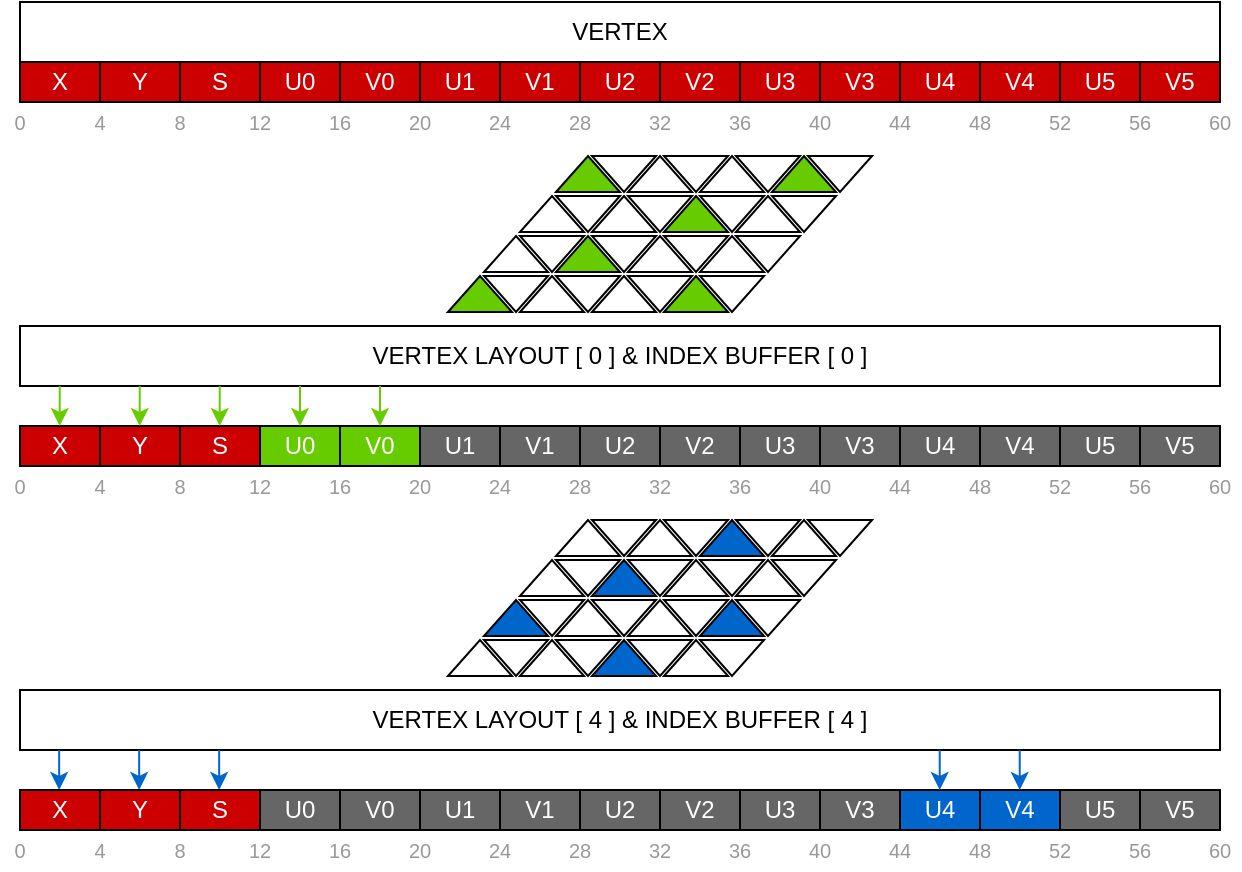 <mxfile version="13.3.5" type="device"><diagram id="CzkNU1uAGpIKaqPz-2LC" name="Page-1"><mxGraphModel dx="1086" dy="806" grid="1" gridSize="10" guides="1" tooltips="1" connect="1" arrows="1" fold="1" page="1" pageScale="1" pageWidth="850" pageHeight="1100" math="0" shadow="0"><root><mxCell id="0"/><mxCell id="1" parent="0"/><mxCell id="ZtSdgKxlub23P8rNZC8r-36" value="VERTEX LAYOUT [ 0 ]&lt;b&gt;&amp;nbsp;&lt;/b&gt;&amp;amp; INDEX BUFFER [&amp;nbsp;0 ]" style="rounded=0;whiteSpace=wrap;html=1;" parent="1" vertex="1"><mxGeometry x="40" y="230" width="600" height="30" as="geometry"/></mxCell><mxCell id="ZtSdgKxlub23P8rNZC8r-37" value="X" style="rounded=0;whiteSpace=wrap;html=1;fontColor=#FFFFFF;fillColor=#CC0000;" parent="1" vertex="1"><mxGeometry x="40" y="280" width="40" height="20" as="geometry"/></mxCell><mxCell id="ZtSdgKxlub23P8rNZC8r-38" value="Y" style="rounded=0;whiteSpace=wrap;html=1;fontColor=#FFFFFF;fillColor=#CC0000;" parent="1" vertex="1"><mxGeometry x="80" y="280" width="40" height="20" as="geometry"/></mxCell><mxCell id="ZtSdgKxlub23P8rNZC8r-39" value="U0" style="rounded=0;whiteSpace=wrap;html=1;fontColor=#FFFFFF;fillColor=#66CC00;" parent="1" vertex="1"><mxGeometry x="160" y="280" width="40" height="20" as="geometry"/></mxCell><mxCell id="ZtSdgKxlub23P8rNZC8r-40" value="V0" style="rounded=0;whiteSpace=wrap;html=1;fontColor=#FFFFFF;fillColor=#66CC00;" parent="1" vertex="1"><mxGeometry x="200" y="280" width="40" height="20" as="geometry"/></mxCell><mxCell id="ZtSdgKxlub23P8rNZC8r-42" value="U1" style="rounded=0;whiteSpace=wrap;html=1;fontColor=#FFFFFF;fillColor=#666666;" parent="1" vertex="1"><mxGeometry x="240" y="280" width="40" height="20" as="geometry"/></mxCell><mxCell id="ZtSdgKxlub23P8rNZC8r-43" value="V1" style="rounded=0;whiteSpace=wrap;html=1;fontColor=#FFFFFF;fillColor=#666666;" parent="1" vertex="1"><mxGeometry x="280" y="280" width="40" height="20" as="geometry"/></mxCell><mxCell id="ZtSdgKxlub23P8rNZC8r-50" value="V5" style="rounded=0;whiteSpace=wrap;html=1;fontColor=#FFFFFF;fillColor=#666666;" parent="1" vertex="1"><mxGeometry x="600" y="280" width="40" height="20" as="geometry"/></mxCell><mxCell id="ZtSdgKxlub23P8rNZC8r-52" value="S" style="rounded=0;whiteSpace=wrap;html=1;fontColor=#FFFFFF;fillColor=#CC0000;" parent="1" vertex="1"><mxGeometry x="120" y="280" width="40" height="20" as="geometry"/></mxCell><mxCell id="ZtSdgKxlub23P8rNZC8r-53" value="0" style="text;strokeColor=none;fillColor=none;align=center;verticalAlign=middle;rounded=0;dashed=1;fontSize=10;fontColor=#999999;labelPosition=center;verticalLabelPosition=middle;" parent="1" vertex="1"><mxGeometry x="30" y="300" width="20" height="20" as="geometry"/></mxCell><mxCell id="ZtSdgKxlub23P8rNZC8r-54" value="4" style="text;strokeColor=none;fillColor=none;align=center;verticalAlign=middle;rounded=0;dashed=1;fontSize=10;fontColor=#999999;labelPosition=center;verticalLabelPosition=middle;" parent="1" vertex="1"><mxGeometry x="70" y="300" width="20" height="20" as="geometry"/></mxCell><mxCell id="ZtSdgKxlub23P8rNZC8r-55" value="8" style="text;strokeColor=none;fillColor=none;align=center;verticalAlign=middle;rounded=0;dashed=1;fontSize=10;fontColor=#999999;labelPosition=center;verticalLabelPosition=middle;" parent="1" vertex="1"><mxGeometry x="110" y="300" width="20" height="20" as="geometry"/></mxCell><mxCell id="ZtSdgKxlub23P8rNZC8r-56" value="12" style="text;strokeColor=none;fillColor=none;align=center;verticalAlign=middle;rounded=0;dashed=1;fontSize=10;fontColor=#999999;labelPosition=center;verticalLabelPosition=middle;" parent="1" vertex="1"><mxGeometry x="150" y="300" width="20" height="20" as="geometry"/></mxCell><mxCell id="ZtSdgKxlub23P8rNZC8r-57" value="16" style="text;strokeColor=none;fillColor=none;align=center;verticalAlign=middle;rounded=0;dashed=1;fontSize=10;fontColor=#999999;labelPosition=center;verticalLabelPosition=middle;" parent="1" vertex="1"><mxGeometry x="190" y="300" width="20" height="20" as="geometry"/></mxCell><mxCell id="ZtSdgKxlub23P8rNZC8r-58" value="20" style="text;strokeColor=none;fillColor=none;align=center;verticalAlign=middle;rounded=0;dashed=1;fontSize=10;fontColor=#999999;labelPosition=center;verticalLabelPosition=middle;" parent="1" vertex="1"><mxGeometry x="230" y="300" width="20" height="20" as="geometry"/></mxCell><mxCell id="ZtSdgKxlub23P8rNZC8r-59" value="24" style="text;strokeColor=none;fillColor=none;align=center;verticalAlign=middle;rounded=0;dashed=1;fontSize=10;fontColor=#999999;labelPosition=center;verticalLabelPosition=middle;" parent="1" vertex="1"><mxGeometry x="270" y="300" width="20" height="20" as="geometry"/></mxCell><mxCell id="ZtSdgKxlub23P8rNZC8r-60" value="28" style="text;strokeColor=none;fillColor=none;align=center;verticalAlign=middle;rounded=0;dashed=1;fontSize=10;fontColor=#999999;labelPosition=center;verticalLabelPosition=middle;" parent="1" vertex="1"><mxGeometry x="310" y="300" width="20" height="20" as="geometry"/></mxCell><mxCell id="ZtSdgKxlub23P8rNZC8r-61" value="32" style="text;strokeColor=none;fillColor=none;align=center;verticalAlign=middle;rounded=0;dashed=1;fontSize=10;fontColor=#999999;labelPosition=center;verticalLabelPosition=middle;" parent="1" vertex="1"><mxGeometry x="350" y="300" width="20" height="20" as="geometry"/></mxCell><mxCell id="ZtSdgKxlub23P8rNZC8r-62" value="36" style="text;strokeColor=none;fillColor=none;align=center;verticalAlign=middle;rounded=0;dashed=1;fontSize=10;fontColor=#999999;labelPosition=center;verticalLabelPosition=middle;" parent="1" vertex="1"><mxGeometry x="390" y="300" width="20" height="20" as="geometry"/></mxCell><mxCell id="ZtSdgKxlub23P8rNZC8r-63" value="40" style="text;strokeColor=none;fillColor=none;align=center;verticalAlign=middle;rounded=0;dashed=1;fontSize=10;fontColor=#999999;labelPosition=center;verticalLabelPosition=middle;" parent="1" vertex="1"><mxGeometry x="430" y="300" width="20" height="20" as="geometry"/></mxCell><mxCell id="ZtSdgKxlub23P8rNZC8r-64" value="44" style="text;strokeColor=none;fillColor=none;align=center;verticalAlign=middle;rounded=0;dashed=1;fontSize=10;fontColor=#999999;labelPosition=center;verticalLabelPosition=middle;" parent="1" vertex="1"><mxGeometry x="470" y="300" width="20" height="20" as="geometry"/></mxCell><mxCell id="ZtSdgKxlub23P8rNZC8r-65" value="48" style="text;strokeColor=none;fillColor=none;align=center;verticalAlign=middle;rounded=0;dashed=1;fontSize=10;fontColor=#999999;labelPosition=center;verticalLabelPosition=middle;" parent="1" vertex="1"><mxGeometry x="510" y="300" width="20" height="20" as="geometry"/></mxCell><mxCell id="ZtSdgKxlub23P8rNZC8r-66" value="52" style="text;strokeColor=none;fillColor=none;align=center;verticalAlign=middle;rounded=0;dashed=1;fontSize=10;fontColor=#999999;labelPosition=center;verticalLabelPosition=middle;" parent="1" vertex="1"><mxGeometry x="550" y="300" width="20" height="20" as="geometry"/></mxCell><mxCell id="ZtSdgKxlub23P8rNZC8r-69" value="56" style="text;strokeColor=none;fillColor=none;align=center;verticalAlign=middle;rounded=0;dashed=1;fontSize=10;fontColor=#999999;labelPosition=center;verticalLabelPosition=middle;" parent="1" vertex="1"><mxGeometry x="590" y="300" width="20" height="20" as="geometry"/></mxCell><mxCell id="ZtSdgKxlub23P8rNZC8r-70" value="60" style="text;strokeColor=none;fillColor=none;align=center;verticalAlign=middle;rounded=0;dashed=1;fontSize=10;fontColor=#999999;labelPosition=center;verticalLabelPosition=middle;" parent="1" vertex="1"><mxGeometry x="630" y="300" width="20" height="20" as="geometry"/></mxCell><mxCell id="ZtSdgKxlub23P8rNZC8r-169" value="U2" style="rounded=0;whiteSpace=wrap;html=1;fontColor=#FFFFFF;fillColor=#666666;" parent="1" vertex="1"><mxGeometry x="320" y="280" width="40" height="20" as="geometry"/></mxCell><mxCell id="ZtSdgKxlub23P8rNZC8r-170" value="V2" style="rounded=0;whiteSpace=wrap;html=1;fontColor=#FFFFFF;fillColor=#666666;" parent="1" vertex="1"><mxGeometry x="360" y="280" width="40" height="20" as="geometry"/></mxCell><mxCell id="ZtSdgKxlub23P8rNZC8r-171" value="U3" style="rounded=0;whiteSpace=wrap;html=1;fontColor=#FFFFFF;fillColor=#666666;" parent="1" vertex="1"><mxGeometry x="400" y="280" width="40" height="20" as="geometry"/></mxCell><mxCell id="ZtSdgKxlub23P8rNZC8r-172" value="U4" style="rounded=0;whiteSpace=wrap;html=1;fontColor=#FFFFFF;fillColor=#666666;" parent="1" vertex="1"><mxGeometry x="480" y="280" width="40" height="20" as="geometry"/></mxCell><mxCell id="ZtSdgKxlub23P8rNZC8r-173" value="V3" style="rounded=0;whiteSpace=wrap;html=1;fontColor=#FFFFFF;fillColor=#666666;" parent="1" vertex="1"><mxGeometry x="440" y="280" width="40" height="20" as="geometry"/></mxCell><mxCell id="ZtSdgKxlub23P8rNZC8r-176" value="U5" style="rounded=0;whiteSpace=wrap;html=1;fontColor=#FFFFFF;fillColor=#666666;" parent="1" vertex="1"><mxGeometry x="560" y="280" width="40" height="20" as="geometry"/></mxCell><mxCell id="ZtSdgKxlub23P8rNZC8r-177" value="V4" style="rounded=0;whiteSpace=wrap;html=1;fontColor=#FFFFFF;fillColor=#666666;" parent="1" vertex="1"><mxGeometry x="520" y="280" width="40" height="20" as="geometry"/></mxCell><mxCell id="HEAGL2cWIY3kP6Gzd7zl-2" value="VERTEX LAYOUT [ 4 ] &amp;amp; INDEX BUFFER [ 4 ]" style="rounded=0;whiteSpace=wrap;html=1;" parent="1" vertex="1"><mxGeometry x="40" y="412" width="600" height="30" as="geometry"/></mxCell><mxCell id="HEAGL2cWIY3kP6Gzd7zl-3" value="X" style="rounded=0;whiteSpace=wrap;html=1;fontColor=#FFFFFF;fillColor=#CC0000;" parent="1" vertex="1"><mxGeometry x="40" y="462" width="40" height="20" as="geometry"/></mxCell><mxCell id="HEAGL2cWIY3kP6Gzd7zl-4" value="Y" style="rounded=0;whiteSpace=wrap;html=1;fontColor=#FFFFFF;fillColor=#CC0000;" parent="1" vertex="1"><mxGeometry x="80" y="462" width="40" height="20" as="geometry"/></mxCell><mxCell id="HEAGL2cWIY3kP6Gzd7zl-5" value="U0" style="rounded=0;whiteSpace=wrap;html=1;fontColor=#FFFFFF;fillColor=#666666;" parent="1" vertex="1"><mxGeometry x="160" y="462" width="40" height="20" as="geometry"/></mxCell><mxCell id="HEAGL2cWIY3kP6Gzd7zl-6" value="V0" style="rounded=0;whiteSpace=wrap;html=1;fontColor=#FFFFFF;fillColor=#666666;" parent="1" vertex="1"><mxGeometry x="200" y="462" width="40" height="20" as="geometry"/></mxCell><mxCell id="HEAGL2cWIY3kP6Gzd7zl-7" value="U1" style="rounded=0;whiteSpace=wrap;html=1;fontColor=#FFFFFF;fillColor=#666666;" parent="1" vertex="1"><mxGeometry x="240" y="462" width="40" height="20" as="geometry"/></mxCell><mxCell id="HEAGL2cWIY3kP6Gzd7zl-8" value="V1" style="rounded=0;whiteSpace=wrap;html=1;fontColor=#FFFFFF;fillColor=#666666;" parent="1" vertex="1"><mxGeometry x="280" y="462" width="40" height="20" as="geometry"/></mxCell><mxCell id="HEAGL2cWIY3kP6Gzd7zl-9" value="V5" style="rounded=0;whiteSpace=wrap;html=1;fontColor=#FFFFFF;fillColor=#666666;" parent="1" vertex="1"><mxGeometry x="600" y="462" width="40" height="20" as="geometry"/></mxCell><mxCell id="HEAGL2cWIY3kP6Gzd7zl-10" value="S" style="rounded=0;whiteSpace=wrap;html=1;fontColor=#FFFFFF;fillColor=#CC0000;" parent="1" vertex="1"><mxGeometry x="120" y="462" width="40" height="20" as="geometry"/></mxCell><mxCell id="HEAGL2cWIY3kP6Gzd7zl-11" value="0" style="text;strokeColor=none;fillColor=none;align=center;verticalAlign=middle;rounded=0;dashed=1;fontSize=10;fontColor=#999999;labelPosition=center;verticalLabelPosition=middle;" parent="1" vertex="1"><mxGeometry x="30" y="482" width="20" height="20" as="geometry"/></mxCell><mxCell id="HEAGL2cWIY3kP6Gzd7zl-12" value="4" style="text;strokeColor=none;fillColor=none;align=center;verticalAlign=middle;rounded=0;dashed=1;fontSize=10;fontColor=#999999;labelPosition=center;verticalLabelPosition=middle;" parent="1" vertex="1"><mxGeometry x="70" y="482" width="20" height="20" as="geometry"/></mxCell><mxCell id="HEAGL2cWIY3kP6Gzd7zl-13" value="8" style="text;strokeColor=none;fillColor=none;align=center;verticalAlign=middle;rounded=0;dashed=1;fontSize=10;fontColor=#999999;labelPosition=center;verticalLabelPosition=middle;" parent="1" vertex="1"><mxGeometry x="110" y="482" width="20" height="20" as="geometry"/></mxCell><mxCell id="HEAGL2cWIY3kP6Gzd7zl-14" value="12" style="text;strokeColor=none;fillColor=none;align=center;verticalAlign=middle;rounded=0;dashed=1;fontSize=10;fontColor=#999999;labelPosition=center;verticalLabelPosition=middle;" parent="1" vertex="1"><mxGeometry x="150" y="482" width="20" height="20" as="geometry"/></mxCell><mxCell id="HEAGL2cWIY3kP6Gzd7zl-15" value="16" style="text;strokeColor=none;fillColor=none;align=center;verticalAlign=middle;rounded=0;dashed=1;fontSize=10;fontColor=#999999;labelPosition=center;verticalLabelPosition=middle;" parent="1" vertex="1"><mxGeometry x="190" y="482" width="20" height="20" as="geometry"/></mxCell><mxCell id="HEAGL2cWIY3kP6Gzd7zl-16" value="20" style="text;strokeColor=none;fillColor=none;align=center;verticalAlign=middle;rounded=0;dashed=1;fontSize=10;fontColor=#999999;labelPosition=center;verticalLabelPosition=middle;" parent="1" vertex="1"><mxGeometry x="230" y="482" width="20" height="20" as="geometry"/></mxCell><mxCell id="HEAGL2cWIY3kP6Gzd7zl-17" value="24" style="text;strokeColor=none;fillColor=none;align=center;verticalAlign=middle;rounded=0;dashed=1;fontSize=10;fontColor=#999999;labelPosition=center;verticalLabelPosition=middle;" parent="1" vertex="1"><mxGeometry x="270" y="482" width="20" height="20" as="geometry"/></mxCell><mxCell id="HEAGL2cWIY3kP6Gzd7zl-18" value="28" style="text;strokeColor=none;fillColor=none;align=center;verticalAlign=middle;rounded=0;dashed=1;fontSize=10;fontColor=#999999;labelPosition=center;verticalLabelPosition=middle;" parent="1" vertex="1"><mxGeometry x="310" y="482" width="20" height="20" as="geometry"/></mxCell><mxCell id="HEAGL2cWIY3kP6Gzd7zl-19" value="32" style="text;strokeColor=none;fillColor=none;align=center;verticalAlign=middle;rounded=0;dashed=1;fontSize=10;fontColor=#999999;labelPosition=center;verticalLabelPosition=middle;" parent="1" vertex="1"><mxGeometry x="350" y="482" width="20" height="20" as="geometry"/></mxCell><mxCell id="HEAGL2cWIY3kP6Gzd7zl-20" value="36" style="text;strokeColor=none;fillColor=none;align=center;verticalAlign=middle;rounded=0;dashed=1;fontSize=10;fontColor=#999999;labelPosition=center;verticalLabelPosition=middle;" parent="1" vertex="1"><mxGeometry x="390" y="482" width="20" height="20" as="geometry"/></mxCell><mxCell id="HEAGL2cWIY3kP6Gzd7zl-21" value="40" style="text;strokeColor=none;fillColor=none;align=center;verticalAlign=middle;rounded=0;dashed=1;fontSize=10;fontColor=#999999;labelPosition=center;verticalLabelPosition=middle;" parent="1" vertex="1"><mxGeometry x="430" y="482" width="20" height="20" as="geometry"/></mxCell><mxCell id="HEAGL2cWIY3kP6Gzd7zl-22" value="44" style="text;strokeColor=none;fillColor=none;align=center;verticalAlign=middle;rounded=0;dashed=1;fontSize=10;fontColor=#999999;labelPosition=center;verticalLabelPosition=middle;" parent="1" vertex="1"><mxGeometry x="470" y="482" width="20" height="20" as="geometry"/></mxCell><mxCell id="HEAGL2cWIY3kP6Gzd7zl-23" value="48" style="text;strokeColor=none;fillColor=none;align=center;verticalAlign=middle;rounded=0;dashed=1;fontSize=10;fontColor=#999999;labelPosition=center;verticalLabelPosition=middle;" parent="1" vertex="1"><mxGeometry x="510" y="482" width="20" height="20" as="geometry"/></mxCell><mxCell id="HEAGL2cWIY3kP6Gzd7zl-24" value="52" style="text;strokeColor=none;fillColor=none;align=center;verticalAlign=middle;rounded=0;dashed=1;fontSize=10;fontColor=#999999;labelPosition=center;verticalLabelPosition=middle;" parent="1" vertex="1"><mxGeometry x="550" y="482" width="20" height="20" as="geometry"/></mxCell><mxCell id="HEAGL2cWIY3kP6Gzd7zl-25" value="56" style="text;strokeColor=none;fillColor=none;align=center;verticalAlign=middle;rounded=0;dashed=1;fontSize=10;fontColor=#999999;labelPosition=center;verticalLabelPosition=middle;" parent="1" vertex="1"><mxGeometry x="590" y="482" width="20" height="20" as="geometry"/></mxCell><mxCell id="HEAGL2cWIY3kP6Gzd7zl-26" value="60" style="text;strokeColor=none;fillColor=none;align=center;verticalAlign=middle;rounded=0;dashed=1;fontSize=10;fontColor=#999999;labelPosition=center;verticalLabelPosition=middle;" parent="1" vertex="1"><mxGeometry x="630" y="482" width="20" height="20" as="geometry"/></mxCell><mxCell id="HEAGL2cWIY3kP6Gzd7zl-27" value="U2" style="rounded=0;whiteSpace=wrap;html=1;fontColor=#FFFFFF;fillColor=#666666;" parent="1" vertex="1"><mxGeometry x="320" y="462" width="40" height="20" as="geometry"/></mxCell><mxCell id="HEAGL2cWIY3kP6Gzd7zl-28" value="V2" style="rounded=0;whiteSpace=wrap;html=1;fontColor=#FFFFFF;fillColor=#666666;" parent="1" vertex="1"><mxGeometry x="360" y="462" width="40" height="20" as="geometry"/></mxCell><mxCell id="HEAGL2cWIY3kP6Gzd7zl-29" value="U3" style="rounded=0;whiteSpace=wrap;html=1;fontColor=#FFFFFF;fillColor=#666666;" parent="1" vertex="1"><mxGeometry x="400" y="462" width="40" height="20" as="geometry"/></mxCell><mxCell id="HEAGL2cWIY3kP6Gzd7zl-30" value="U4" style="rounded=0;whiteSpace=wrap;html=1;fontColor=#FFFFFF;fillColor=#0066CC;" parent="1" vertex="1"><mxGeometry x="480" y="462" width="40" height="20" as="geometry"/></mxCell><mxCell id="HEAGL2cWIY3kP6Gzd7zl-31" value="V3" style="rounded=0;whiteSpace=wrap;html=1;fontColor=#FFFFFF;fillColor=#666666;" parent="1" vertex="1"><mxGeometry x="440" y="462" width="40" height="20" as="geometry"/></mxCell><mxCell id="HEAGL2cWIY3kP6Gzd7zl-32" value="U5" style="rounded=0;whiteSpace=wrap;html=1;fontColor=#FFFFFF;fillColor=#666666;" parent="1" vertex="1"><mxGeometry x="560" y="462" width="40" height="20" as="geometry"/></mxCell><mxCell id="HEAGL2cWIY3kP6Gzd7zl-33" value="V4" style="rounded=0;whiteSpace=wrap;html=1;fontColor=#FFFFFF;fillColor=#0066CC;" parent="1" vertex="1"><mxGeometry x="520" y="462" width="40" height="20" as="geometry"/></mxCell><mxCell id="HEAGL2cWIY3kP6Gzd7zl-35" value="VERTEX" style="rounded=0;whiteSpace=wrap;html=1;" parent="1" vertex="1"><mxGeometry x="40" y="68" width="600" height="30" as="geometry"/></mxCell><mxCell id="HEAGL2cWIY3kP6Gzd7zl-36" value="X" style="rounded=0;whiteSpace=wrap;html=1;fontColor=#FFFFFF;fillColor=#CC0000;" parent="1" vertex="1"><mxGeometry x="40" y="98" width="40" height="20" as="geometry"/></mxCell><mxCell id="HEAGL2cWIY3kP6Gzd7zl-37" value="Y" style="rounded=0;whiteSpace=wrap;html=1;fontColor=#FFFFFF;fillColor=#CC0000;" parent="1" vertex="1"><mxGeometry x="80" y="98" width="40" height="20" as="geometry"/></mxCell><mxCell id="HEAGL2cWIY3kP6Gzd7zl-38" value="U0" style="rounded=0;whiteSpace=wrap;html=1;fontColor=#FFFFFF;fillColor=#CC0000;" parent="1" vertex="1"><mxGeometry x="160" y="98" width="40" height="20" as="geometry"/></mxCell><mxCell id="HEAGL2cWIY3kP6Gzd7zl-39" value="V0" style="rounded=0;whiteSpace=wrap;html=1;fontColor=#FFFFFF;fillColor=#CC0000;" parent="1" vertex="1"><mxGeometry x="200" y="98" width="40" height="20" as="geometry"/></mxCell><mxCell id="HEAGL2cWIY3kP6Gzd7zl-40" value="U1" style="rounded=0;whiteSpace=wrap;html=1;fontColor=#FFFFFF;fillColor=#CC0000;" parent="1" vertex="1"><mxGeometry x="240" y="98" width="40" height="20" as="geometry"/></mxCell><mxCell id="HEAGL2cWIY3kP6Gzd7zl-41" value="V1" style="rounded=0;whiteSpace=wrap;html=1;fontColor=#FFFFFF;fillColor=#CC0000;" parent="1" vertex="1"><mxGeometry x="280" y="98" width="40" height="20" as="geometry"/></mxCell><mxCell id="HEAGL2cWIY3kP6Gzd7zl-42" value="V5" style="rounded=0;whiteSpace=wrap;html=1;fontColor=#FFFFFF;fillColor=#CC0000;" parent="1" vertex="1"><mxGeometry x="600" y="98" width="40" height="20" as="geometry"/></mxCell><mxCell id="HEAGL2cWIY3kP6Gzd7zl-43" value="S" style="rounded=0;whiteSpace=wrap;html=1;fontColor=#FFFFFF;fillColor=#CC0000;" parent="1" vertex="1"><mxGeometry x="120" y="98" width="40" height="20" as="geometry"/></mxCell><mxCell id="HEAGL2cWIY3kP6Gzd7zl-44" value="0" style="text;strokeColor=none;fillColor=none;align=center;verticalAlign=middle;rounded=0;dashed=1;fontSize=10;fontColor=#999999;labelPosition=center;verticalLabelPosition=middle;" parent="1" vertex="1"><mxGeometry x="30" y="118" width="20" height="20" as="geometry"/></mxCell><mxCell id="HEAGL2cWIY3kP6Gzd7zl-45" value="4" style="text;strokeColor=none;fillColor=none;align=center;verticalAlign=middle;rounded=0;dashed=1;fontSize=10;fontColor=#999999;labelPosition=center;verticalLabelPosition=middle;" parent="1" vertex="1"><mxGeometry x="70" y="118" width="20" height="20" as="geometry"/></mxCell><mxCell id="HEAGL2cWIY3kP6Gzd7zl-46" value="8" style="text;strokeColor=none;fillColor=none;align=center;verticalAlign=middle;rounded=0;dashed=1;fontSize=10;fontColor=#999999;labelPosition=center;verticalLabelPosition=middle;" parent="1" vertex="1"><mxGeometry x="110" y="118" width="20" height="20" as="geometry"/></mxCell><mxCell id="HEAGL2cWIY3kP6Gzd7zl-47" value="12" style="text;strokeColor=none;fillColor=none;align=center;verticalAlign=middle;rounded=0;dashed=1;fontSize=10;fontColor=#999999;labelPosition=center;verticalLabelPosition=middle;" parent="1" vertex="1"><mxGeometry x="150" y="118" width="20" height="20" as="geometry"/></mxCell><mxCell id="HEAGL2cWIY3kP6Gzd7zl-48" value="16" style="text;strokeColor=none;fillColor=none;align=center;verticalAlign=middle;rounded=0;dashed=1;fontSize=10;fontColor=#999999;labelPosition=center;verticalLabelPosition=middle;" parent="1" vertex="1"><mxGeometry x="190" y="118" width="20" height="20" as="geometry"/></mxCell><mxCell id="HEAGL2cWIY3kP6Gzd7zl-49" value="20" style="text;strokeColor=none;fillColor=none;align=center;verticalAlign=middle;rounded=0;dashed=1;fontSize=10;fontColor=#999999;labelPosition=center;verticalLabelPosition=middle;" parent="1" vertex="1"><mxGeometry x="230" y="118" width="20" height="20" as="geometry"/></mxCell><mxCell id="HEAGL2cWIY3kP6Gzd7zl-50" value="24" style="text;strokeColor=none;fillColor=none;align=center;verticalAlign=middle;rounded=0;dashed=1;fontSize=10;fontColor=#999999;labelPosition=center;verticalLabelPosition=middle;" parent="1" vertex="1"><mxGeometry x="270" y="118" width="20" height="20" as="geometry"/></mxCell><mxCell id="HEAGL2cWIY3kP6Gzd7zl-51" value="28" style="text;strokeColor=none;fillColor=none;align=center;verticalAlign=middle;rounded=0;dashed=1;fontSize=10;fontColor=#999999;labelPosition=center;verticalLabelPosition=middle;" parent="1" vertex="1"><mxGeometry x="310" y="118" width="20" height="20" as="geometry"/></mxCell><mxCell id="HEAGL2cWIY3kP6Gzd7zl-52" value="32" style="text;strokeColor=none;fillColor=none;align=center;verticalAlign=middle;rounded=0;dashed=1;fontSize=10;fontColor=#999999;labelPosition=center;verticalLabelPosition=middle;" parent="1" vertex="1"><mxGeometry x="350" y="118" width="20" height="20" as="geometry"/></mxCell><mxCell id="HEAGL2cWIY3kP6Gzd7zl-53" value="36" style="text;strokeColor=none;fillColor=none;align=center;verticalAlign=middle;rounded=0;dashed=1;fontSize=10;fontColor=#999999;labelPosition=center;verticalLabelPosition=middle;" parent="1" vertex="1"><mxGeometry x="390" y="118" width="20" height="20" as="geometry"/></mxCell><mxCell id="HEAGL2cWIY3kP6Gzd7zl-54" value="40" style="text;strokeColor=none;fillColor=none;align=center;verticalAlign=middle;rounded=0;dashed=1;fontSize=10;fontColor=#999999;labelPosition=center;verticalLabelPosition=middle;" parent="1" vertex="1"><mxGeometry x="430" y="118" width="20" height="20" as="geometry"/></mxCell><mxCell id="HEAGL2cWIY3kP6Gzd7zl-55" value="44" style="text;strokeColor=none;fillColor=none;align=center;verticalAlign=middle;rounded=0;dashed=1;fontSize=10;fontColor=#999999;labelPosition=center;verticalLabelPosition=middle;" parent="1" vertex="1"><mxGeometry x="470" y="118" width="20" height="20" as="geometry"/></mxCell><mxCell id="HEAGL2cWIY3kP6Gzd7zl-56" value="48" style="text;strokeColor=none;fillColor=none;align=center;verticalAlign=middle;rounded=0;dashed=1;fontSize=10;fontColor=#999999;labelPosition=center;verticalLabelPosition=middle;" parent="1" vertex="1"><mxGeometry x="510" y="118" width="20" height="20" as="geometry"/></mxCell><mxCell id="HEAGL2cWIY3kP6Gzd7zl-57" value="52" style="text;strokeColor=none;fillColor=none;align=center;verticalAlign=middle;rounded=0;dashed=1;fontSize=10;fontColor=#999999;labelPosition=center;verticalLabelPosition=middle;" parent="1" vertex="1"><mxGeometry x="550" y="118" width="20" height="20" as="geometry"/></mxCell><mxCell id="HEAGL2cWIY3kP6Gzd7zl-58" value="56" style="text;strokeColor=none;fillColor=none;align=center;verticalAlign=middle;rounded=0;dashed=1;fontSize=10;fontColor=#999999;labelPosition=center;verticalLabelPosition=middle;" parent="1" vertex="1"><mxGeometry x="590" y="118" width="20" height="20" as="geometry"/></mxCell><mxCell id="HEAGL2cWIY3kP6Gzd7zl-59" value="60" style="text;strokeColor=none;fillColor=none;align=center;verticalAlign=middle;rounded=0;dashed=1;fontSize=10;fontColor=#999999;labelPosition=center;verticalLabelPosition=middle;" parent="1" vertex="1"><mxGeometry x="630" y="118" width="20" height="20" as="geometry"/></mxCell><mxCell id="HEAGL2cWIY3kP6Gzd7zl-60" value="U2" style="rounded=0;whiteSpace=wrap;html=1;fontColor=#FFFFFF;fillColor=#CC0000;" parent="1" vertex="1"><mxGeometry x="320" y="98" width="40" height="20" as="geometry"/></mxCell><mxCell id="HEAGL2cWIY3kP6Gzd7zl-61" value="V2" style="rounded=0;whiteSpace=wrap;html=1;fontColor=#FFFFFF;fillColor=#CC0000;" parent="1" vertex="1"><mxGeometry x="360" y="98" width="40" height="20" as="geometry"/></mxCell><mxCell id="HEAGL2cWIY3kP6Gzd7zl-62" value="U3" style="rounded=0;whiteSpace=wrap;html=1;fontColor=#FFFFFF;fillColor=#CC0000;" parent="1" vertex="1"><mxGeometry x="400" y="98" width="40" height="20" as="geometry"/></mxCell><mxCell id="HEAGL2cWIY3kP6Gzd7zl-63" value="U4" style="rounded=0;whiteSpace=wrap;html=1;fontColor=#FFFFFF;fillColor=#CC0000;" parent="1" vertex="1"><mxGeometry x="480" y="98" width="40" height="20" as="geometry"/></mxCell><mxCell id="HEAGL2cWIY3kP6Gzd7zl-64" value="V3" style="rounded=0;whiteSpace=wrap;html=1;fontColor=#FFFFFF;fillColor=#CC0000;" parent="1" vertex="1"><mxGeometry x="440" y="98" width="40" height="20" as="geometry"/></mxCell><mxCell id="HEAGL2cWIY3kP6Gzd7zl-65" value="U5" style="rounded=0;whiteSpace=wrap;html=1;fontColor=#FFFFFF;fillColor=#CC0000;" parent="1" vertex="1"><mxGeometry x="560" y="98" width="40" height="20" as="geometry"/></mxCell><mxCell id="HEAGL2cWIY3kP6Gzd7zl-66" value="V4" style="rounded=0;whiteSpace=wrap;html=1;fontColor=#FFFFFF;fillColor=#CC0000;" parent="1" vertex="1"><mxGeometry x="520" y="98" width="40" height="20" as="geometry"/></mxCell><mxCell id="HEAGL2cWIY3kP6Gzd7zl-68" value="" style="endArrow=classic;html=1;strokeColor=#66CC00;" parent="1" edge="1"><mxGeometry width="50" height="50" relative="1" as="geometry"><mxPoint x="59.86" y="260" as="sourcePoint"/><mxPoint x="59.86" y="280" as="targetPoint"/></mxGeometry></mxCell><mxCell id="HEAGL2cWIY3kP6Gzd7zl-69" value="" style="endArrow=classic;html=1;strokeColor=#66CC00;" parent="1" edge="1"><mxGeometry width="50" height="50" relative="1" as="geometry"><mxPoint x="99.86" y="260" as="sourcePoint"/><mxPoint x="99.86" y="280" as="targetPoint"/></mxGeometry></mxCell><mxCell id="HEAGL2cWIY3kP6Gzd7zl-70" value="" style="endArrow=classic;html=1;strokeColor=#66CC00;" parent="1" edge="1"><mxGeometry width="50" height="50" relative="1" as="geometry"><mxPoint x="139.86" y="260" as="sourcePoint"/><mxPoint x="139.86" y="280" as="targetPoint"/></mxGeometry></mxCell><mxCell id="HEAGL2cWIY3kP6Gzd7zl-71" value="" style="endArrow=classic;html=1;strokeColor=#66CC00;" parent="1" edge="1"><mxGeometry width="50" height="50" relative="1" as="geometry"><mxPoint x="180" y="260" as="sourcePoint"/><mxPoint x="180" y="280" as="targetPoint"/></mxGeometry></mxCell><mxCell id="HEAGL2cWIY3kP6Gzd7zl-72" value="" style="endArrow=classic;html=1;strokeColor=#66CC00;" parent="1" edge="1"><mxGeometry width="50" height="50" relative="1" as="geometry"><mxPoint x="220" y="260" as="sourcePoint"/><mxPoint x="220" y="280" as="targetPoint"/></mxGeometry></mxCell><mxCell id="HEAGL2cWIY3kP6Gzd7zl-75" value="" style="endArrow=classic;html=1;strokeColor=#0066CC;" parent="1" edge="1"><mxGeometry width="50" height="50" relative="1" as="geometry"><mxPoint x="59.58" y="442" as="sourcePoint"/><mxPoint x="59.58" y="462" as="targetPoint"/></mxGeometry></mxCell><mxCell id="HEAGL2cWIY3kP6Gzd7zl-76" value="" style="endArrow=classic;html=1;strokeColor=#0066CC;" parent="1" edge="1"><mxGeometry width="50" height="50" relative="1" as="geometry"><mxPoint x="99.58" y="442" as="sourcePoint"/><mxPoint x="99.58" y="462" as="targetPoint"/></mxGeometry></mxCell><mxCell id="HEAGL2cWIY3kP6Gzd7zl-77" value="" style="endArrow=classic;html=1;strokeColor=#0066CC;" parent="1" edge="1"><mxGeometry width="50" height="50" relative="1" as="geometry"><mxPoint x="139.58" y="442" as="sourcePoint"/><mxPoint x="139.58" y="462" as="targetPoint"/></mxGeometry></mxCell><mxCell id="HEAGL2cWIY3kP6Gzd7zl-78" value="" style="endArrow=classic;html=1;strokeColor=#0066CC;" parent="1" edge="1"><mxGeometry width="50" height="50" relative="1" as="geometry"><mxPoint x="499.86" y="442" as="sourcePoint"/><mxPoint x="499.86" y="462" as="targetPoint"/></mxGeometry></mxCell><mxCell id="HEAGL2cWIY3kP6Gzd7zl-79" value="" style="endArrow=classic;html=1;strokeColor=#0066CC;" parent="1" edge="1"><mxGeometry width="50" height="50" relative="1" as="geometry"><mxPoint x="539.86" y="442" as="sourcePoint"/><mxPoint x="539.86" y="462" as="targetPoint"/></mxGeometry></mxCell><mxCell id="HEAGL2cWIY3kP6Gzd7zl-80" value="" style="triangle;whiteSpace=wrap;html=1;rotation=-90;fillColor=#66CC00;" parent="1" vertex="1"><mxGeometry x="261" y="198" width="18" height="32" as="geometry"/></mxCell><mxCell id="HEAGL2cWIY3kP6Gzd7zl-81" value="" style="triangle;whiteSpace=wrap;html=1;rotation=90;" parent="1" vertex="1"><mxGeometry x="279" y="198" width="18" height="32" as="geometry"/></mxCell><mxCell id="HEAGL2cWIY3kP6Gzd7zl-82" value="" style="triangle;whiteSpace=wrap;html=1;rotation=-90;" parent="1" vertex="1"><mxGeometry x="297" y="198" width="18" height="32" as="geometry"/></mxCell><mxCell id="HEAGL2cWIY3kP6Gzd7zl-83" value="" style="triangle;whiteSpace=wrap;html=1;rotation=90;" parent="1" vertex="1"><mxGeometry x="315" y="198" width="18" height="32" as="geometry"/></mxCell><mxCell id="HEAGL2cWIY3kP6Gzd7zl-84" value="" style="triangle;whiteSpace=wrap;html=1;rotation=-90;" parent="1" vertex="1"><mxGeometry x="333" y="198" width="18" height="32" as="geometry"/></mxCell><mxCell id="HEAGL2cWIY3kP6Gzd7zl-85" value="" style="triangle;whiteSpace=wrap;html=1;rotation=90;" parent="1" vertex="1"><mxGeometry x="351" y="198" width="18" height="32" as="geometry"/></mxCell><mxCell id="HEAGL2cWIY3kP6Gzd7zl-98" value="" style="triangle;whiteSpace=wrap;html=1;rotation=-90;fillColor=#66CC00;" parent="1" vertex="1"><mxGeometry x="369" y="198" width="18" height="32" as="geometry"/></mxCell><mxCell id="HEAGL2cWIY3kP6Gzd7zl-99" value="" style="triangle;whiteSpace=wrap;html=1;rotation=90;" parent="1" vertex="1"><mxGeometry x="387" y="198" width="18" height="32" as="geometry"/></mxCell><mxCell id="HEAGL2cWIY3kP6Gzd7zl-104" value="" style="triangle;whiteSpace=wrap;html=1;rotation=-90;" parent="1" vertex="1"><mxGeometry x="279" y="178" width="18" height="32" as="geometry"/></mxCell><mxCell id="HEAGL2cWIY3kP6Gzd7zl-105" value="" style="triangle;whiteSpace=wrap;html=1;rotation=90;" parent="1" vertex="1"><mxGeometry x="297" y="178" width="18" height="32" as="geometry"/></mxCell><mxCell id="HEAGL2cWIY3kP6Gzd7zl-106" value="" style="triangle;whiteSpace=wrap;html=1;rotation=-90;fillColor=#66CC00;" parent="1" vertex="1"><mxGeometry x="315" y="178" width="18" height="32" as="geometry"/></mxCell><mxCell id="HEAGL2cWIY3kP6Gzd7zl-107" value="" style="triangle;whiteSpace=wrap;html=1;rotation=90;" parent="1" vertex="1"><mxGeometry x="333" y="178" width="18" height="32" as="geometry"/></mxCell><mxCell id="HEAGL2cWIY3kP6Gzd7zl-108" value="" style="triangle;whiteSpace=wrap;html=1;rotation=-90;" parent="1" vertex="1"><mxGeometry x="351" y="178" width="18" height="32" as="geometry"/></mxCell><mxCell id="HEAGL2cWIY3kP6Gzd7zl-109" value="" style="triangle;whiteSpace=wrap;html=1;rotation=90;" parent="1" vertex="1"><mxGeometry x="369" y="178" width="18" height="32" as="geometry"/></mxCell><mxCell id="HEAGL2cWIY3kP6Gzd7zl-110" value="" style="triangle;whiteSpace=wrap;html=1;rotation=-90;" parent="1" vertex="1"><mxGeometry x="387" y="178" width="18" height="32" as="geometry"/></mxCell><mxCell id="HEAGL2cWIY3kP6Gzd7zl-111" value="" style="triangle;whiteSpace=wrap;html=1;rotation=90;" parent="1" vertex="1"><mxGeometry x="405" y="178" width="18" height="32" as="geometry"/></mxCell><mxCell id="HEAGL2cWIY3kP6Gzd7zl-112" value="" style="triangle;whiteSpace=wrap;html=1;rotation=-90;" parent="1" vertex="1"><mxGeometry x="297" y="158" width="18" height="32" as="geometry"/></mxCell><mxCell id="HEAGL2cWIY3kP6Gzd7zl-113" value="" style="triangle;whiteSpace=wrap;html=1;rotation=90;" parent="1" vertex="1"><mxGeometry x="315" y="158" width="18" height="32" as="geometry"/></mxCell><mxCell id="HEAGL2cWIY3kP6Gzd7zl-114" value="" style="triangle;whiteSpace=wrap;html=1;rotation=-90;" parent="1" vertex="1"><mxGeometry x="333" y="158" width="18" height="32" as="geometry"/></mxCell><mxCell id="HEAGL2cWIY3kP6Gzd7zl-115" value="" style="triangle;whiteSpace=wrap;html=1;rotation=90;" parent="1" vertex="1"><mxGeometry x="351" y="158" width="18" height="32" as="geometry"/></mxCell><mxCell id="HEAGL2cWIY3kP6Gzd7zl-116" value="" style="triangle;whiteSpace=wrap;html=1;rotation=-90;fillColor=#66CC00;" parent="1" vertex="1"><mxGeometry x="369" y="158" width="18" height="32" as="geometry"/></mxCell><mxCell id="HEAGL2cWIY3kP6Gzd7zl-117" value="" style="triangle;whiteSpace=wrap;html=1;rotation=90;" parent="1" vertex="1"><mxGeometry x="387" y="158" width="18" height="32" as="geometry"/></mxCell><mxCell id="HEAGL2cWIY3kP6Gzd7zl-118" value="" style="triangle;whiteSpace=wrap;html=1;rotation=-90;" parent="1" vertex="1"><mxGeometry x="405" y="158" width="18" height="32" as="geometry"/></mxCell><mxCell id="HEAGL2cWIY3kP6Gzd7zl-119" value="" style="triangle;whiteSpace=wrap;html=1;rotation=90;" parent="1" vertex="1"><mxGeometry x="423" y="158" width="18" height="32" as="geometry"/></mxCell><mxCell id="HEAGL2cWIY3kP6Gzd7zl-120" value="" style="triangle;whiteSpace=wrap;html=1;rotation=-90;fillColor=#66CC00;" parent="1" vertex="1"><mxGeometry x="315" y="138" width="18" height="32" as="geometry"/></mxCell><mxCell id="HEAGL2cWIY3kP6Gzd7zl-121" value="" style="triangle;whiteSpace=wrap;html=1;rotation=90;" parent="1" vertex="1"><mxGeometry x="333" y="138" width="18" height="32" as="geometry"/></mxCell><mxCell id="HEAGL2cWIY3kP6Gzd7zl-122" value="" style="triangle;whiteSpace=wrap;html=1;rotation=-90;" parent="1" vertex="1"><mxGeometry x="351" y="138" width="18" height="32" as="geometry"/></mxCell><mxCell id="HEAGL2cWIY3kP6Gzd7zl-123" value="" style="triangle;whiteSpace=wrap;html=1;rotation=90;" parent="1" vertex="1"><mxGeometry x="369" y="138" width="18" height="32" as="geometry"/></mxCell><mxCell id="HEAGL2cWIY3kP6Gzd7zl-124" value="" style="triangle;whiteSpace=wrap;html=1;rotation=-90;" parent="1" vertex="1"><mxGeometry x="387" y="138" width="18" height="32" as="geometry"/></mxCell><mxCell id="HEAGL2cWIY3kP6Gzd7zl-125" value="" style="triangle;whiteSpace=wrap;html=1;rotation=90;" parent="1" vertex="1"><mxGeometry x="405" y="138" width="18" height="32" as="geometry"/></mxCell><mxCell id="HEAGL2cWIY3kP6Gzd7zl-126" value="" style="triangle;whiteSpace=wrap;html=1;rotation=-90;fillColor=#66CC00;" parent="1" vertex="1"><mxGeometry x="423" y="138" width="18" height="32" as="geometry"/></mxCell><mxCell id="HEAGL2cWIY3kP6Gzd7zl-127" value="" style="triangle;whiteSpace=wrap;html=1;rotation=90;" parent="1" vertex="1"><mxGeometry x="441" y="138" width="18" height="32" as="geometry"/></mxCell><mxCell id="HEAGL2cWIY3kP6Gzd7zl-128" value="" style="triangle;whiteSpace=wrap;html=1;rotation=-90;" parent="1" vertex="1"><mxGeometry x="261" y="380" width="18" height="32" as="geometry"/></mxCell><mxCell id="HEAGL2cWIY3kP6Gzd7zl-129" value="" style="triangle;whiteSpace=wrap;html=1;rotation=90;" parent="1" vertex="1"><mxGeometry x="279" y="380" width="18" height="32" as="geometry"/></mxCell><mxCell id="HEAGL2cWIY3kP6Gzd7zl-130" value="" style="triangle;whiteSpace=wrap;html=1;rotation=-90;" parent="1" vertex="1"><mxGeometry x="297" y="380" width="18" height="32" as="geometry"/></mxCell><mxCell id="HEAGL2cWIY3kP6Gzd7zl-131" value="" style="triangle;whiteSpace=wrap;html=1;rotation=90;" parent="1" vertex="1"><mxGeometry x="315" y="380" width="18" height="32" as="geometry"/></mxCell><mxCell id="HEAGL2cWIY3kP6Gzd7zl-132" value="" style="triangle;whiteSpace=wrap;html=1;rotation=-90;fillColor=#0066CC;" parent="1" vertex="1"><mxGeometry x="333" y="380" width="18" height="32" as="geometry"/></mxCell><mxCell id="HEAGL2cWIY3kP6Gzd7zl-133" value="" style="triangle;whiteSpace=wrap;html=1;rotation=90;" parent="1" vertex="1"><mxGeometry x="351" y="380" width="18" height="32" as="geometry"/></mxCell><mxCell id="HEAGL2cWIY3kP6Gzd7zl-134" value="" style="triangle;whiteSpace=wrap;html=1;rotation=-90;" parent="1" vertex="1"><mxGeometry x="369" y="380" width="18" height="32" as="geometry"/></mxCell><mxCell id="HEAGL2cWIY3kP6Gzd7zl-135" value="" style="triangle;whiteSpace=wrap;html=1;rotation=90;" parent="1" vertex="1"><mxGeometry x="387" y="380" width="18" height="32" as="geometry"/></mxCell><mxCell id="HEAGL2cWIY3kP6Gzd7zl-136" value="" style="triangle;whiteSpace=wrap;html=1;rotation=-90;fillColor=#0066CC;" parent="1" vertex="1"><mxGeometry x="279" y="360" width="18" height="32" as="geometry"/></mxCell><mxCell id="HEAGL2cWIY3kP6Gzd7zl-137" value="" style="triangle;whiteSpace=wrap;html=1;rotation=90;" parent="1" vertex="1"><mxGeometry x="297" y="360" width="18" height="32" as="geometry"/></mxCell><mxCell id="HEAGL2cWIY3kP6Gzd7zl-138" value="" style="triangle;whiteSpace=wrap;html=1;rotation=-90;" parent="1" vertex="1"><mxGeometry x="315" y="360" width="18" height="32" as="geometry"/></mxCell><mxCell id="HEAGL2cWIY3kP6Gzd7zl-139" value="" style="triangle;whiteSpace=wrap;html=1;rotation=90;" parent="1" vertex="1"><mxGeometry x="333" y="360" width="18" height="32" as="geometry"/></mxCell><mxCell id="HEAGL2cWIY3kP6Gzd7zl-140" value="" style="triangle;whiteSpace=wrap;html=1;rotation=-90;" parent="1" vertex="1"><mxGeometry x="351" y="360" width="18" height="32" as="geometry"/></mxCell><mxCell id="HEAGL2cWIY3kP6Gzd7zl-141" value="" style="triangle;whiteSpace=wrap;html=1;rotation=90;" parent="1" vertex="1"><mxGeometry x="369" y="360" width="18" height="32" as="geometry"/></mxCell><mxCell id="HEAGL2cWIY3kP6Gzd7zl-142" value="" style="triangle;whiteSpace=wrap;html=1;rotation=-90;fillColor=#0066CC;" parent="1" vertex="1"><mxGeometry x="387" y="360" width="18" height="32" as="geometry"/></mxCell><mxCell id="HEAGL2cWIY3kP6Gzd7zl-143" value="" style="triangle;whiteSpace=wrap;html=1;rotation=90;" parent="1" vertex="1"><mxGeometry x="405" y="360" width="18" height="32" as="geometry"/></mxCell><mxCell id="HEAGL2cWIY3kP6Gzd7zl-144" value="" style="triangle;whiteSpace=wrap;html=1;rotation=-90;" parent="1" vertex="1"><mxGeometry x="297" y="340" width="18" height="32" as="geometry"/></mxCell><mxCell id="HEAGL2cWIY3kP6Gzd7zl-145" value="" style="triangle;whiteSpace=wrap;html=1;rotation=90;" parent="1" vertex="1"><mxGeometry x="315" y="340" width="18" height="32" as="geometry"/></mxCell><mxCell id="HEAGL2cWIY3kP6Gzd7zl-146" value="" style="triangle;whiteSpace=wrap;html=1;rotation=-90;fillColor=#0066CC;" parent="1" vertex="1"><mxGeometry x="333" y="340" width="18" height="32" as="geometry"/></mxCell><mxCell id="HEAGL2cWIY3kP6Gzd7zl-147" value="" style="triangle;whiteSpace=wrap;html=1;rotation=90;" parent="1" vertex="1"><mxGeometry x="351" y="340" width="18" height="32" as="geometry"/></mxCell><mxCell id="HEAGL2cWIY3kP6Gzd7zl-148" value="" style="triangle;whiteSpace=wrap;html=1;rotation=-90;" parent="1" vertex="1"><mxGeometry x="369" y="340" width="18" height="32" as="geometry"/></mxCell><mxCell id="HEAGL2cWIY3kP6Gzd7zl-149" value="" style="triangle;whiteSpace=wrap;html=1;rotation=90;" parent="1" vertex="1"><mxGeometry x="387" y="340" width="18" height="32" as="geometry"/></mxCell><mxCell id="HEAGL2cWIY3kP6Gzd7zl-150" value="" style="triangle;whiteSpace=wrap;html=1;rotation=-90;" parent="1" vertex="1"><mxGeometry x="405" y="340" width="18" height="32" as="geometry"/></mxCell><mxCell id="HEAGL2cWIY3kP6Gzd7zl-151" value="" style="triangle;whiteSpace=wrap;html=1;rotation=90;" parent="1" vertex="1"><mxGeometry x="423" y="340" width="18" height="32" as="geometry"/></mxCell><mxCell id="HEAGL2cWIY3kP6Gzd7zl-152" value="" style="triangle;whiteSpace=wrap;html=1;rotation=-90;" parent="1" vertex="1"><mxGeometry x="315" y="320" width="18" height="32" as="geometry"/></mxCell><mxCell id="HEAGL2cWIY3kP6Gzd7zl-153" value="" style="triangle;whiteSpace=wrap;html=1;rotation=90;" parent="1" vertex="1"><mxGeometry x="333" y="320" width="18" height="32" as="geometry"/></mxCell><mxCell id="HEAGL2cWIY3kP6Gzd7zl-154" value="" style="triangle;whiteSpace=wrap;html=1;rotation=-90;" parent="1" vertex="1"><mxGeometry x="351" y="320" width="18" height="32" as="geometry"/></mxCell><mxCell id="HEAGL2cWIY3kP6Gzd7zl-155" value="" style="triangle;whiteSpace=wrap;html=1;rotation=90;" parent="1" vertex="1"><mxGeometry x="369" y="320" width="18" height="32" as="geometry"/></mxCell><mxCell id="HEAGL2cWIY3kP6Gzd7zl-156" value="" style="triangle;whiteSpace=wrap;html=1;rotation=-90;fillColor=#0066CC;" parent="1" vertex="1"><mxGeometry x="387" y="320" width="18" height="32" as="geometry"/></mxCell><mxCell id="HEAGL2cWIY3kP6Gzd7zl-157" value="" style="triangle;whiteSpace=wrap;html=1;rotation=90;" parent="1" vertex="1"><mxGeometry x="405" y="320" width="18" height="32" as="geometry"/></mxCell><mxCell id="HEAGL2cWIY3kP6Gzd7zl-158" value="" style="triangle;whiteSpace=wrap;html=1;rotation=-90;" parent="1" vertex="1"><mxGeometry x="423" y="320" width="18" height="32" as="geometry"/></mxCell><mxCell id="HEAGL2cWIY3kP6Gzd7zl-159" value="" style="triangle;whiteSpace=wrap;html=1;rotation=90;" parent="1" vertex="1"><mxGeometry x="441" y="320" width="18" height="32" as="geometry"/></mxCell></root></mxGraphModel></diagram></mxfile>